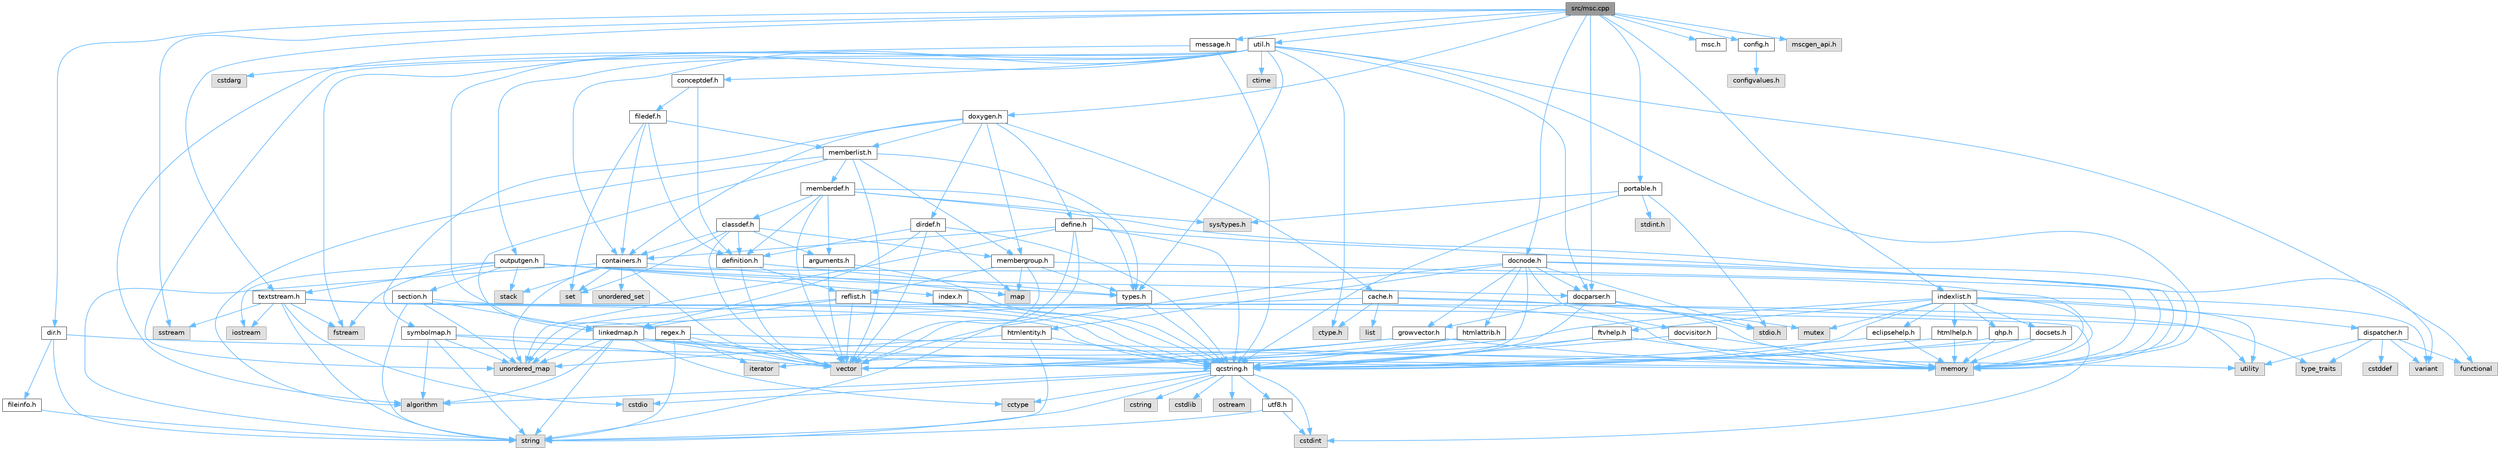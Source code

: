 digraph "src/msc.cpp"
{
 // INTERACTIVE_SVG=YES
 // LATEX_PDF_SIZE
  bgcolor="transparent";
  edge [fontname=Helvetica,fontsize=10,labelfontname=Helvetica,labelfontsize=10];
  node [fontname=Helvetica,fontsize=10,shape=box,height=0.2,width=0.4];
  Node1 [label="src/msc.cpp",height=0.2,width=0.4,color="gray40", fillcolor="grey60", style="filled", fontcolor="black",tooltip=" "];
  Node1 -> Node2 [color="steelblue1",style="solid"];
  Node2 [label="sstream",height=0.2,width=0.4,color="grey60", fillcolor="#E0E0E0", style="filled",tooltip=" "];
  Node1 -> Node3 [color="steelblue1",style="solid"];
  Node3 [label="msc.h",height=0.2,width=0.4,color="grey40", fillcolor="white", style="filled",URL="$dc/d66/msc_8h.html",tooltip=" "];
  Node1 -> Node4 [color="steelblue1",style="solid"];
  Node4 [label="portable.h",height=0.2,width=0.4,color="grey40", fillcolor="white", style="filled",URL="$d2/de2/portable_8h.html",tooltip="Portable versions of functions that are platform dependent."];
  Node4 -> Node5 [color="steelblue1",style="solid"];
  Node5 [label="stdio.h",height=0.2,width=0.4,color="grey60", fillcolor="#E0E0E0", style="filled",tooltip=" "];
  Node4 -> Node6 [color="steelblue1",style="solid"];
  Node6 [label="sys/types.h",height=0.2,width=0.4,color="grey60", fillcolor="#E0E0E0", style="filled",tooltip=" "];
  Node4 -> Node7 [color="steelblue1",style="solid"];
  Node7 [label="stdint.h",height=0.2,width=0.4,color="grey60", fillcolor="#E0E0E0", style="filled",tooltip=" "];
  Node4 -> Node8 [color="steelblue1",style="solid"];
  Node8 [label="qcstring.h",height=0.2,width=0.4,color="grey40", fillcolor="white", style="filled",URL="$d7/d5c/qcstring_8h.html",tooltip=" "];
  Node8 -> Node9 [color="steelblue1",style="solid"];
  Node9 [label="string",height=0.2,width=0.4,color="grey60", fillcolor="#E0E0E0", style="filled",tooltip=" "];
  Node8 -> Node10 [color="steelblue1",style="solid"];
  Node10 [label="algorithm",height=0.2,width=0.4,color="grey60", fillcolor="#E0E0E0", style="filled",tooltip=" "];
  Node8 -> Node11 [color="steelblue1",style="solid"];
  Node11 [label="cctype",height=0.2,width=0.4,color="grey60", fillcolor="#E0E0E0", style="filled",tooltip=" "];
  Node8 -> Node12 [color="steelblue1",style="solid"];
  Node12 [label="cstring",height=0.2,width=0.4,color="grey60", fillcolor="#E0E0E0", style="filled",tooltip=" "];
  Node8 -> Node13 [color="steelblue1",style="solid"];
  Node13 [label="cstdio",height=0.2,width=0.4,color="grey60", fillcolor="#E0E0E0", style="filled",tooltip=" "];
  Node8 -> Node14 [color="steelblue1",style="solid"];
  Node14 [label="cstdlib",height=0.2,width=0.4,color="grey60", fillcolor="#E0E0E0", style="filled",tooltip=" "];
  Node8 -> Node15 [color="steelblue1",style="solid"];
  Node15 [label="cstdint",height=0.2,width=0.4,color="grey60", fillcolor="#E0E0E0", style="filled",tooltip=" "];
  Node8 -> Node16 [color="steelblue1",style="solid"];
  Node16 [label="ostream",height=0.2,width=0.4,color="grey60", fillcolor="#E0E0E0", style="filled",tooltip=" "];
  Node8 -> Node17 [color="steelblue1",style="solid"];
  Node17 [label="utf8.h",height=0.2,width=0.4,color="grey40", fillcolor="white", style="filled",URL="$db/d7c/utf8_8h.html",tooltip="Various UTF8 related helper functions."];
  Node17 -> Node15 [color="steelblue1",style="solid"];
  Node17 -> Node9 [color="steelblue1",style="solid"];
  Node1 -> Node18 [color="steelblue1",style="solid"];
  Node18 [label="config.h",height=0.2,width=0.4,color="grey40", fillcolor="white", style="filled",URL="$db/d16/config_8h.html",tooltip=" "];
  Node18 -> Node19 [color="steelblue1",style="solid"];
  Node19 [label="configvalues.h",height=0.2,width=0.4,color="grey60", fillcolor="#E0E0E0", style="filled",tooltip=" "];
  Node1 -> Node20 [color="steelblue1",style="solid"];
  Node20 [label="message.h",height=0.2,width=0.4,color="grey40", fillcolor="white", style="filled",URL="$d2/d0d/message_8h.html",tooltip=" "];
  Node20 -> Node21 [color="steelblue1",style="solid"];
  Node21 [label="cstdarg",height=0.2,width=0.4,color="grey60", fillcolor="#E0E0E0", style="filled",tooltip=" "];
  Node20 -> Node8 [color="steelblue1",style="solid"];
  Node1 -> Node22 [color="steelblue1",style="solid"];
  Node22 [label="docparser.h",height=0.2,width=0.4,color="grey40", fillcolor="white", style="filled",URL="$de/d9c/docparser_8h.html",tooltip=" "];
  Node22 -> Node5 [color="steelblue1",style="solid"];
  Node22 -> Node23 [color="steelblue1",style="solid"];
  Node23 [label="memory",height=0.2,width=0.4,color="grey60", fillcolor="#E0E0E0", style="filled",tooltip=" "];
  Node22 -> Node8 [color="steelblue1",style="solid"];
  Node22 -> Node24 [color="steelblue1",style="solid"];
  Node24 [label="growvector.h",height=0.2,width=0.4,color="grey40", fillcolor="white", style="filled",URL="$d7/d50/growvector_8h.html",tooltip=" "];
  Node24 -> Node25 [color="steelblue1",style="solid"];
  Node25 [label="vector",height=0.2,width=0.4,color="grey60", fillcolor="#E0E0E0", style="filled",tooltip=" "];
  Node24 -> Node23 [color="steelblue1",style="solid"];
  Node24 -> Node26 [color="steelblue1",style="solid"];
  Node26 [label="iterator",height=0.2,width=0.4,color="grey60", fillcolor="#E0E0E0", style="filled",tooltip=" "];
  Node1 -> Node27 [color="steelblue1",style="solid"];
  Node27 [label="docnode.h",height=0.2,width=0.4,color="grey40", fillcolor="white", style="filled",URL="$de/d2b/docnode_8h.html",tooltip=" "];
  Node27 -> Node5 [color="steelblue1",style="solid"];
  Node27 -> Node25 [color="steelblue1",style="solid"];
  Node27 -> Node23 [color="steelblue1",style="solid"];
  Node27 -> Node28 [color="steelblue1",style="solid"];
  Node28 [label="variant",height=0.2,width=0.4,color="grey60", fillcolor="#E0E0E0", style="filled",tooltip=" "];
  Node27 -> Node8 [color="steelblue1",style="solid"];
  Node27 -> Node29 [color="steelblue1",style="solid"];
  Node29 [label="docvisitor.h",height=0.2,width=0.4,color="grey40", fillcolor="white", style="filled",URL="$d2/d3c/docvisitor_8h.html",tooltip=" "];
  Node29 -> Node23 [color="steelblue1",style="solid"];
  Node29 -> Node8 [color="steelblue1",style="solid"];
  Node27 -> Node22 [color="steelblue1",style="solid"];
  Node27 -> Node30 [color="steelblue1",style="solid"];
  Node30 [label="htmlattrib.h",height=0.2,width=0.4,color="grey40", fillcolor="white", style="filled",URL="$d0/d73/htmlattrib_8h.html",tooltip=" "];
  Node30 -> Node25 [color="steelblue1",style="solid"];
  Node30 -> Node8 [color="steelblue1",style="solid"];
  Node27 -> Node31 [color="steelblue1",style="solid"];
  Node31 [label="htmlentity.h",height=0.2,width=0.4,color="grey40", fillcolor="white", style="filled",URL="$db/dc6/htmlentity_8h.html",tooltip=" "];
  Node31 -> Node32 [color="steelblue1",style="solid"];
  Node32 [label="unordered_map",height=0.2,width=0.4,color="grey60", fillcolor="#E0E0E0", style="filled",tooltip=" "];
  Node31 -> Node9 [color="steelblue1",style="solid"];
  Node31 -> Node8 [color="steelblue1",style="solid"];
  Node27 -> Node24 [color="steelblue1",style="solid"];
  Node1 -> Node33 [color="steelblue1",style="solid"];
  Node33 [label="doxygen.h",height=0.2,width=0.4,color="grey40", fillcolor="white", style="filled",URL="$d1/da1/doxygen_8h.html",tooltip=" "];
  Node33 -> Node34 [color="steelblue1",style="solid"];
  Node34 [label="containers.h",height=0.2,width=0.4,color="grey40", fillcolor="white", style="filled",URL="$d5/d75/containers_8h.html",tooltip=" "];
  Node34 -> Node25 [color="steelblue1",style="solid"];
  Node34 -> Node9 [color="steelblue1",style="solid"];
  Node34 -> Node35 [color="steelblue1",style="solid"];
  Node35 [label="set",height=0.2,width=0.4,color="grey60", fillcolor="#E0E0E0", style="filled",tooltip=" "];
  Node34 -> Node36 [color="steelblue1",style="solid"];
  Node36 [label="map",height=0.2,width=0.4,color="grey60", fillcolor="#E0E0E0", style="filled",tooltip=" "];
  Node34 -> Node37 [color="steelblue1",style="solid"];
  Node37 [label="unordered_set",height=0.2,width=0.4,color="grey60", fillcolor="#E0E0E0", style="filled",tooltip=" "];
  Node34 -> Node32 [color="steelblue1",style="solid"];
  Node34 -> Node38 [color="steelblue1",style="solid"];
  Node38 [label="stack",height=0.2,width=0.4,color="grey60", fillcolor="#E0E0E0", style="filled",tooltip=" "];
  Node33 -> Node39 [color="steelblue1",style="solid"];
  Node39 [label="membergroup.h",height=0.2,width=0.4,color="grey40", fillcolor="white", style="filled",URL="$d9/d11/membergroup_8h.html",tooltip=" "];
  Node39 -> Node25 [color="steelblue1",style="solid"];
  Node39 -> Node36 [color="steelblue1",style="solid"];
  Node39 -> Node23 [color="steelblue1",style="solid"];
  Node39 -> Node40 [color="steelblue1",style="solid"];
  Node40 [label="types.h",height=0.2,width=0.4,color="grey40", fillcolor="white", style="filled",URL="$d9/d49/types_8h.html",tooltip="This file contains a number of basic enums and types."];
  Node40 -> Node8 [color="steelblue1",style="solid"];
  Node39 -> Node41 [color="steelblue1",style="solid"];
  Node41 [label="reflist.h",height=0.2,width=0.4,color="grey40", fillcolor="white", style="filled",URL="$d1/d02/reflist_8h.html",tooltip=" "];
  Node41 -> Node25 [color="steelblue1",style="solid"];
  Node41 -> Node32 [color="steelblue1",style="solid"];
  Node41 -> Node23 [color="steelblue1",style="solid"];
  Node41 -> Node8 [color="steelblue1",style="solid"];
  Node41 -> Node42 [color="steelblue1",style="solid"];
  Node42 [label="linkedmap.h",height=0.2,width=0.4,color="grey40", fillcolor="white", style="filled",URL="$da/de1/linkedmap_8h.html",tooltip=" "];
  Node42 -> Node32 [color="steelblue1",style="solid"];
  Node42 -> Node25 [color="steelblue1",style="solid"];
  Node42 -> Node23 [color="steelblue1",style="solid"];
  Node42 -> Node9 [color="steelblue1",style="solid"];
  Node42 -> Node10 [color="steelblue1",style="solid"];
  Node42 -> Node11 [color="steelblue1",style="solid"];
  Node42 -> Node8 [color="steelblue1",style="solid"];
  Node33 -> Node43 [color="steelblue1",style="solid"];
  Node43 [label="dirdef.h",height=0.2,width=0.4,color="grey40", fillcolor="white", style="filled",URL="$d6/d15/dirdef_8h.html",tooltip=" "];
  Node43 -> Node25 [color="steelblue1",style="solid"];
  Node43 -> Node36 [color="steelblue1",style="solid"];
  Node43 -> Node8 [color="steelblue1",style="solid"];
  Node43 -> Node42 [color="steelblue1",style="solid"];
  Node43 -> Node44 [color="steelblue1",style="solid"];
  Node44 [label="definition.h",height=0.2,width=0.4,color="grey40", fillcolor="white", style="filled",URL="$df/da1/definition_8h.html",tooltip=" "];
  Node44 -> Node25 [color="steelblue1",style="solid"];
  Node44 -> Node40 [color="steelblue1",style="solid"];
  Node44 -> Node41 [color="steelblue1",style="solid"];
  Node33 -> Node45 [color="steelblue1",style="solid"];
  Node45 [label="memberlist.h",height=0.2,width=0.4,color="grey40", fillcolor="white", style="filled",URL="$dd/d78/memberlist_8h.html",tooltip=" "];
  Node45 -> Node25 [color="steelblue1",style="solid"];
  Node45 -> Node10 [color="steelblue1",style="solid"];
  Node45 -> Node46 [color="steelblue1",style="solid"];
  Node46 [label="memberdef.h",height=0.2,width=0.4,color="grey40", fillcolor="white", style="filled",URL="$d4/d46/memberdef_8h.html",tooltip=" "];
  Node46 -> Node25 [color="steelblue1",style="solid"];
  Node46 -> Node23 [color="steelblue1",style="solid"];
  Node46 -> Node6 [color="steelblue1",style="solid"];
  Node46 -> Node40 [color="steelblue1",style="solid"];
  Node46 -> Node44 [color="steelblue1",style="solid"];
  Node46 -> Node47 [color="steelblue1",style="solid"];
  Node47 [label="arguments.h",height=0.2,width=0.4,color="grey40", fillcolor="white", style="filled",URL="$df/d9b/arguments_8h.html",tooltip=" "];
  Node47 -> Node25 [color="steelblue1",style="solid"];
  Node47 -> Node8 [color="steelblue1",style="solid"];
  Node46 -> Node48 [color="steelblue1",style="solid"];
  Node48 [label="classdef.h",height=0.2,width=0.4,color="grey40", fillcolor="white", style="filled",URL="$d1/da6/classdef_8h.html",tooltip=" "];
  Node48 -> Node25 [color="steelblue1",style="solid"];
  Node48 -> Node35 [color="steelblue1",style="solid"];
  Node48 -> Node34 [color="steelblue1",style="solid"];
  Node48 -> Node44 [color="steelblue1",style="solid"];
  Node48 -> Node47 [color="steelblue1",style="solid"];
  Node48 -> Node39 [color="steelblue1",style="solid"];
  Node45 -> Node42 [color="steelblue1",style="solid"];
  Node45 -> Node40 [color="steelblue1",style="solid"];
  Node45 -> Node39 [color="steelblue1",style="solid"];
  Node33 -> Node49 [color="steelblue1",style="solid"];
  Node49 [label="define.h",height=0.2,width=0.4,color="grey40", fillcolor="white", style="filled",URL="$df/d67/define_8h.html",tooltip=" "];
  Node49 -> Node25 [color="steelblue1",style="solid"];
  Node49 -> Node23 [color="steelblue1",style="solid"];
  Node49 -> Node9 [color="steelblue1",style="solid"];
  Node49 -> Node32 [color="steelblue1",style="solid"];
  Node49 -> Node8 [color="steelblue1",style="solid"];
  Node49 -> Node34 [color="steelblue1",style="solid"];
  Node33 -> Node50 [color="steelblue1",style="solid"];
  Node50 [label="cache.h",height=0.2,width=0.4,color="grey40", fillcolor="white", style="filled",URL="$d3/d26/cache_8h.html",tooltip=" "];
  Node50 -> Node51 [color="steelblue1",style="solid"];
  Node51 [label="list",height=0.2,width=0.4,color="grey60", fillcolor="#E0E0E0", style="filled",tooltip=" "];
  Node50 -> Node32 [color="steelblue1",style="solid"];
  Node50 -> Node52 [color="steelblue1",style="solid"];
  Node52 [label="mutex",height=0.2,width=0.4,color="grey60", fillcolor="#E0E0E0", style="filled",tooltip=" "];
  Node50 -> Node53 [color="steelblue1",style="solid"];
  Node53 [label="utility",height=0.2,width=0.4,color="grey60", fillcolor="#E0E0E0", style="filled",tooltip=" "];
  Node50 -> Node54 [color="steelblue1",style="solid"];
  Node54 [label="ctype.h",height=0.2,width=0.4,color="grey60", fillcolor="#E0E0E0", style="filled",tooltip=" "];
  Node33 -> Node55 [color="steelblue1",style="solid"];
  Node55 [label="symbolmap.h",height=0.2,width=0.4,color="grey40", fillcolor="white", style="filled",URL="$d7/ddd/symbolmap_8h.html",tooltip=" "];
  Node55 -> Node10 [color="steelblue1",style="solid"];
  Node55 -> Node32 [color="steelblue1",style="solid"];
  Node55 -> Node25 [color="steelblue1",style="solid"];
  Node55 -> Node9 [color="steelblue1",style="solid"];
  Node55 -> Node53 [color="steelblue1",style="solid"];
  Node1 -> Node56 [color="steelblue1",style="solid"];
  Node56 [label="indexlist.h",height=0.2,width=0.4,color="grey40", fillcolor="white", style="filled",URL="$d5/d61/indexlist_8h.html",tooltip=" "];
  Node56 -> Node53 [color="steelblue1",style="solid"];
  Node56 -> Node25 [color="steelblue1",style="solid"];
  Node56 -> Node23 [color="steelblue1",style="solid"];
  Node56 -> Node52 [color="steelblue1",style="solid"];
  Node56 -> Node28 [color="steelblue1",style="solid"];
  Node56 -> Node8 [color="steelblue1",style="solid"];
  Node56 -> Node57 [color="steelblue1",style="solid"];
  Node57 [label="dispatcher.h",height=0.2,width=0.4,color="grey40", fillcolor="white", style="filled",URL="$da/d73/dispatcher_8h.html",tooltip=" "];
  Node57 -> Node58 [color="steelblue1",style="solid"];
  Node58 [label="cstddef",height=0.2,width=0.4,color="grey60", fillcolor="#E0E0E0", style="filled",tooltip=" "];
  Node57 -> Node53 [color="steelblue1",style="solid"];
  Node57 -> Node59 [color="steelblue1",style="solid"];
  Node59 [label="functional",height=0.2,width=0.4,color="grey60", fillcolor="#E0E0E0", style="filled",tooltip=" "];
  Node57 -> Node28 [color="steelblue1",style="solid"];
  Node57 -> Node60 [color="steelblue1",style="solid"];
  Node60 [label="type_traits",height=0.2,width=0.4,color="grey60", fillcolor="#E0E0E0", style="filled",tooltip=" "];
  Node56 -> Node61 [color="steelblue1",style="solid"];
  Node61 [label="docsets.h",height=0.2,width=0.4,color="grey40", fillcolor="white", style="filled",URL="$d1/db2/docsets_8h.html",tooltip=" "];
  Node61 -> Node23 [color="steelblue1",style="solid"];
  Node61 -> Node8 [color="steelblue1",style="solid"];
  Node56 -> Node62 [color="steelblue1",style="solid"];
  Node62 [label="eclipsehelp.h",height=0.2,width=0.4,color="grey40", fillcolor="white", style="filled",URL="$db/d9e/eclipsehelp_8h.html",tooltip=" "];
  Node62 -> Node23 [color="steelblue1",style="solid"];
  Node62 -> Node8 [color="steelblue1",style="solid"];
  Node56 -> Node63 [color="steelblue1",style="solid"];
  Node63 [label="ftvhelp.h",height=0.2,width=0.4,color="grey40", fillcolor="white", style="filled",URL="$d2/d4a/ftvhelp_8h.html",tooltip=" "];
  Node63 -> Node23 [color="steelblue1",style="solid"];
  Node63 -> Node25 [color="steelblue1",style="solid"];
  Node63 -> Node8 [color="steelblue1",style="solid"];
  Node56 -> Node64 [color="steelblue1",style="solid"];
  Node64 [label="htmlhelp.h",height=0.2,width=0.4,color="grey40", fillcolor="white", style="filled",URL="$d8/dc3/htmlhelp_8h.html",tooltip=" "];
  Node64 -> Node23 [color="steelblue1",style="solid"];
  Node64 -> Node8 [color="steelblue1",style="solid"];
  Node56 -> Node65 [color="steelblue1",style="solid"];
  Node65 [label="qhp.h",height=0.2,width=0.4,color="grey40", fillcolor="white", style="filled",URL="$dc/d20/qhp_8h.html",tooltip=" "];
  Node65 -> Node23 [color="steelblue1",style="solid"];
  Node65 -> Node8 [color="steelblue1",style="solid"];
  Node1 -> Node66 [color="steelblue1",style="solid"];
  Node66 [label="util.h",height=0.2,width=0.4,color="grey40", fillcolor="white", style="filled",URL="$d8/d3c/util_8h.html",tooltip="A bunch of utility functions."];
  Node66 -> Node23 [color="steelblue1",style="solid"];
  Node66 -> Node32 [color="steelblue1",style="solid"];
  Node66 -> Node10 [color="steelblue1",style="solid"];
  Node66 -> Node59 [color="steelblue1",style="solid"];
  Node66 -> Node67 [color="steelblue1",style="solid"];
  Node67 [label="fstream",height=0.2,width=0.4,color="grey60", fillcolor="#E0E0E0", style="filled",tooltip=" "];
  Node66 -> Node68 [color="steelblue1",style="solid"];
  Node68 [label="ctime",height=0.2,width=0.4,color="grey60", fillcolor="#E0E0E0", style="filled",tooltip=" "];
  Node66 -> Node54 [color="steelblue1",style="solid"];
  Node66 -> Node40 [color="steelblue1",style="solid"];
  Node66 -> Node22 [color="steelblue1",style="solid"];
  Node66 -> Node34 [color="steelblue1",style="solid"];
  Node66 -> Node69 [color="steelblue1",style="solid"];
  Node69 [label="outputgen.h",height=0.2,width=0.4,color="grey40", fillcolor="white", style="filled",URL="$df/d06/outputgen_8h.html",tooltip=" "];
  Node69 -> Node23 [color="steelblue1",style="solid"];
  Node69 -> Node38 [color="steelblue1",style="solid"];
  Node69 -> Node70 [color="steelblue1",style="solid"];
  Node70 [label="iostream",height=0.2,width=0.4,color="grey60", fillcolor="#E0E0E0", style="filled",tooltip=" "];
  Node69 -> Node67 [color="steelblue1",style="solid"];
  Node69 -> Node40 [color="steelblue1",style="solid"];
  Node69 -> Node71 [color="steelblue1",style="solid"];
  Node71 [label="index.h",height=0.2,width=0.4,color="grey40", fillcolor="white", style="filled",URL="$d1/db5/index_8h.html",tooltip=" "];
  Node71 -> Node8 [color="steelblue1",style="solid"];
  Node69 -> Node72 [color="steelblue1",style="solid"];
  Node72 [label="section.h",height=0.2,width=0.4,color="grey40", fillcolor="white", style="filled",URL="$d1/d2a/section_8h.html",tooltip=" "];
  Node72 -> Node9 [color="steelblue1",style="solid"];
  Node72 -> Node32 [color="steelblue1",style="solid"];
  Node72 -> Node8 [color="steelblue1",style="solid"];
  Node72 -> Node42 [color="steelblue1",style="solid"];
  Node69 -> Node73 [color="steelblue1",style="solid"];
  Node73 [label="textstream.h",height=0.2,width=0.4,color="grey40", fillcolor="white", style="filled",URL="$d4/d7d/textstream_8h.html",tooltip=" "];
  Node73 -> Node9 [color="steelblue1",style="solid"];
  Node73 -> Node70 [color="steelblue1",style="solid"];
  Node73 -> Node2 [color="steelblue1",style="solid"];
  Node73 -> Node15 [color="steelblue1",style="solid"];
  Node73 -> Node13 [color="steelblue1",style="solid"];
  Node73 -> Node67 [color="steelblue1",style="solid"];
  Node73 -> Node60 [color="steelblue1",style="solid"];
  Node73 -> Node8 [color="steelblue1",style="solid"];
  Node69 -> Node22 [color="steelblue1",style="solid"];
  Node66 -> Node74 [color="steelblue1",style="solid"];
  Node74 [label="regex.h",height=0.2,width=0.4,color="grey40", fillcolor="white", style="filled",URL="$d1/d21/regex_8h.html",tooltip=" "];
  Node74 -> Node23 [color="steelblue1",style="solid"];
  Node74 -> Node9 [color="steelblue1",style="solid"];
  Node74 -> Node25 [color="steelblue1",style="solid"];
  Node74 -> Node26 [color="steelblue1",style="solid"];
  Node66 -> Node75 [color="steelblue1",style="solid"];
  Node75 [label="conceptdef.h",height=0.2,width=0.4,color="grey40", fillcolor="white", style="filled",URL="$da/df1/conceptdef_8h.html",tooltip=" "];
  Node75 -> Node44 [color="steelblue1",style="solid"];
  Node75 -> Node76 [color="steelblue1",style="solid"];
  Node76 [label="filedef.h",height=0.2,width=0.4,color="grey40", fillcolor="white", style="filled",URL="$d4/d3a/filedef_8h.html",tooltip=" "];
  Node76 -> Node35 [color="steelblue1",style="solid"];
  Node76 -> Node44 [color="steelblue1",style="solid"];
  Node76 -> Node45 [color="steelblue1",style="solid"];
  Node76 -> Node34 [color="steelblue1",style="solid"];
  Node1 -> Node77 [color="steelblue1",style="solid"];
  Node77 [label="mscgen_api.h",height=0.2,width=0.4,color="grey60", fillcolor="#E0E0E0", style="filled",tooltip=" "];
  Node1 -> Node78 [color="steelblue1",style="solid"];
  Node78 [label="dir.h",height=0.2,width=0.4,color="grey40", fillcolor="white", style="filled",URL="$df/d9c/dir_8h.html",tooltip=" "];
  Node78 -> Node9 [color="steelblue1",style="solid"];
  Node78 -> Node23 [color="steelblue1",style="solid"];
  Node78 -> Node79 [color="steelblue1",style="solid"];
  Node79 [label="fileinfo.h",height=0.2,width=0.4,color="grey40", fillcolor="white", style="filled",URL="$df/d45/fileinfo_8h.html",tooltip=" "];
  Node79 -> Node9 [color="steelblue1",style="solid"];
  Node1 -> Node73 [color="steelblue1",style="solid"];
}
